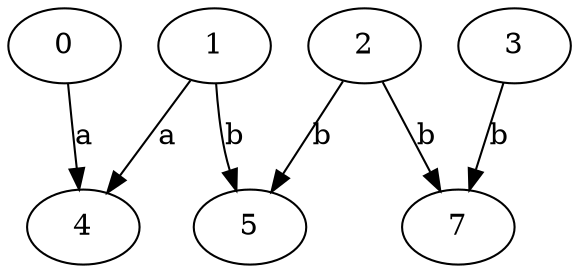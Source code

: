 strict digraph  {
1;
2;
3;
0;
4;
5;
7;
1 -> 4  [label=a];
1 -> 5  [label=b];
2 -> 5  [label=b];
2 -> 7  [label=b];
3 -> 7  [label=b];
0 -> 4  [label=a];
}

